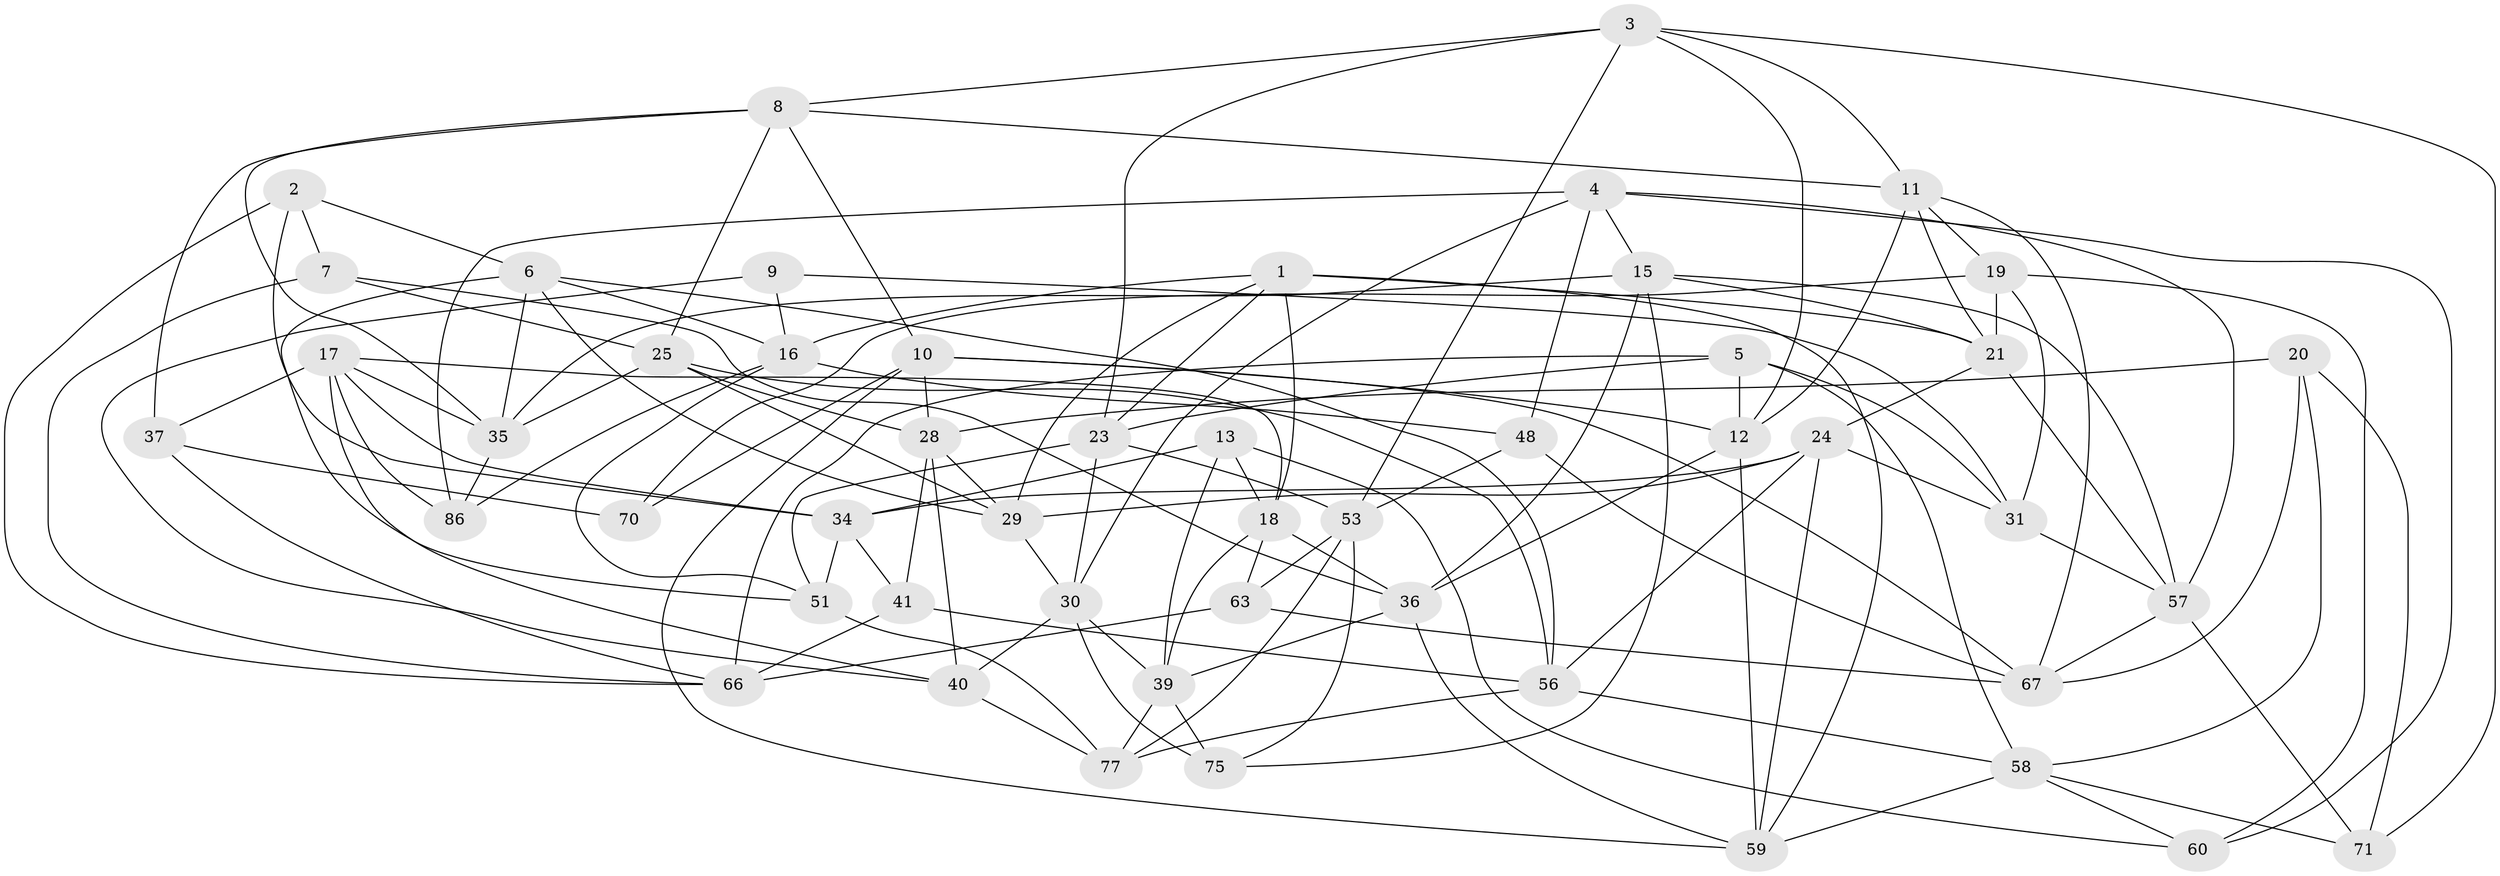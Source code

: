 // Generated by graph-tools (version 1.1) at 2025/24/03/03/25 07:24:26]
// undirected, 50 vertices, 132 edges
graph export_dot {
graph [start="1"]
  node [color=gray90,style=filled];
  1 [super="+49"];
  2;
  3 [super="+33"];
  4 [super="+81"];
  5 [super="+55"];
  6 [super="+74"];
  7;
  8 [super="+22"];
  9;
  10 [super="+78"];
  11 [super="+76"];
  12 [super="+14"];
  13;
  15 [super="+27"];
  16 [super="+50"];
  17 [super="+26"];
  18 [super="+43"];
  19 [super="+45"];
  20;
  21 [super="+83"];
  23 [super="+69"];
  24 [super="+47"];
  25 [super="+54"];
  28 [super="+44"];
  29 [super="+38"];
  30 [super="+65"];
  31 [super="+32"];
  34 [super="+79"];
  35 [super="+42"];
  36 [super="+52"];
  37;
  39 [super="+46"];
  40 [super="+85"];
  41;
  48;
  51 [super="+72"];
  53 [super="+64"];
  56 [super="+80"];
  57 [super="+73"];
  58 [super="+61"];
  59 [super="+62"];
  60;
  63;
  66 [super="+84"];
  67 [super="+68"];
  70;
  71;
  75;
  77 [super="+82"];
  86;
  1 -- 18;
  1 -- 16;
  1 -- 59;
  1 -- 21;
  1 -- 29;
  1 -- 23;
  2 -- 7;
  2 -- 34;
  2 -- 6;
  2 -- 66;
  3 -- 23;
  3 -- 8;
  3 -- 12;
  3 -- 71;
  3 -- 11;
  3 -- 53;
  4 -- 60;
  4 -- 86;
  4 -- 15;
  4 -- 48;
  4 -- 57;
  4 -- 30;
  5 -- 31 [weight=2];
  5 -- 23;
  5 -- 66;
  5 -- 58;
  5 -- 12;
  6 -- 56;
  6 -- 16;
  6 -- 35;
  6 -- 29;
  6 -- 51;
  7 -- 25;
  7 -- 66;
  7 -- 36;
  8 -- 37;
  8 -- 25;
  8 -- 10;
  8 -- 11;
  8 -- 35;
  9 -- 31;
  9 -- 40 [weight=2];
  9 -- 16;
  10 -- 70;
  10 -- 28;
  10 -- 67;
  10 -- 12;
  10 -- 59;
  11 -- 67;
  11 -- 21;
  11 -- 19;
  11 -- 12;
  12 -- 36;
  12 -- 59;
  13 -- 34;
  13 -- 60;
  13 -- 39;
  13 -- 18;
  15 -- 57;
  15 -- 75;
  15 -- 36;
  15 -- 35;
  15 -- 21;
  16 -- 51;
  16 -- 48;
  16 -- 86;
  17 -- 40;
  17 -- 18;
  17 -- 35;
  17 -- 37;
  17 -- 86;
  17 -- 34;
  18 -- 39;
  18 -- 36;
  18 -- 63;
  19 -- 31;
  19 -- 70 [weight=2];
  19 -- 60;
  19 -- 21;
  20 -- 28;
  20 -- 71;
  20 -- 67;
  20 -- 58;
  21 -- 57;
  21 -- 24;
  23 -- 51;
  23 -- 53;
  23 -- 30;
  24 -- 59;
  24 -- 31;
  24 -- 56;
  24 -- 29;
  24 -- 34;
  25 -- 29;
  25 -- 28;
  25 -- 56;
  25 -- 35;
  28 -- 41;
  28 -- 40;
  28 -- 29;
  29 -- 30;
  30 -- 39;
  30 -- 40;
  30 -- 75;
  31 -- 57;
  34 -- 41;
  34 -- 51;
  35 -- 86;
  36 -- 39;
  36 -- 59;
  37 -- 70;
  37 -- 66;
  39 -- 75;
  39 -- 77;
  40 -- 77;
  41 -- 56;
  41 -- 66;
  48 -- 53;
  48 -- 67;
  51 -- 77 [weight=2];
  53 -- 77;
  53 -- 75;
  53 -- 63;
  56 -- 77;
  56 -- 58;
  57 -- 71;
  57 -- 67;
  58 -- 60;
  58 -- 71;
  58 -- 59;
  63 -- 67;
  63 -- 66;
}
